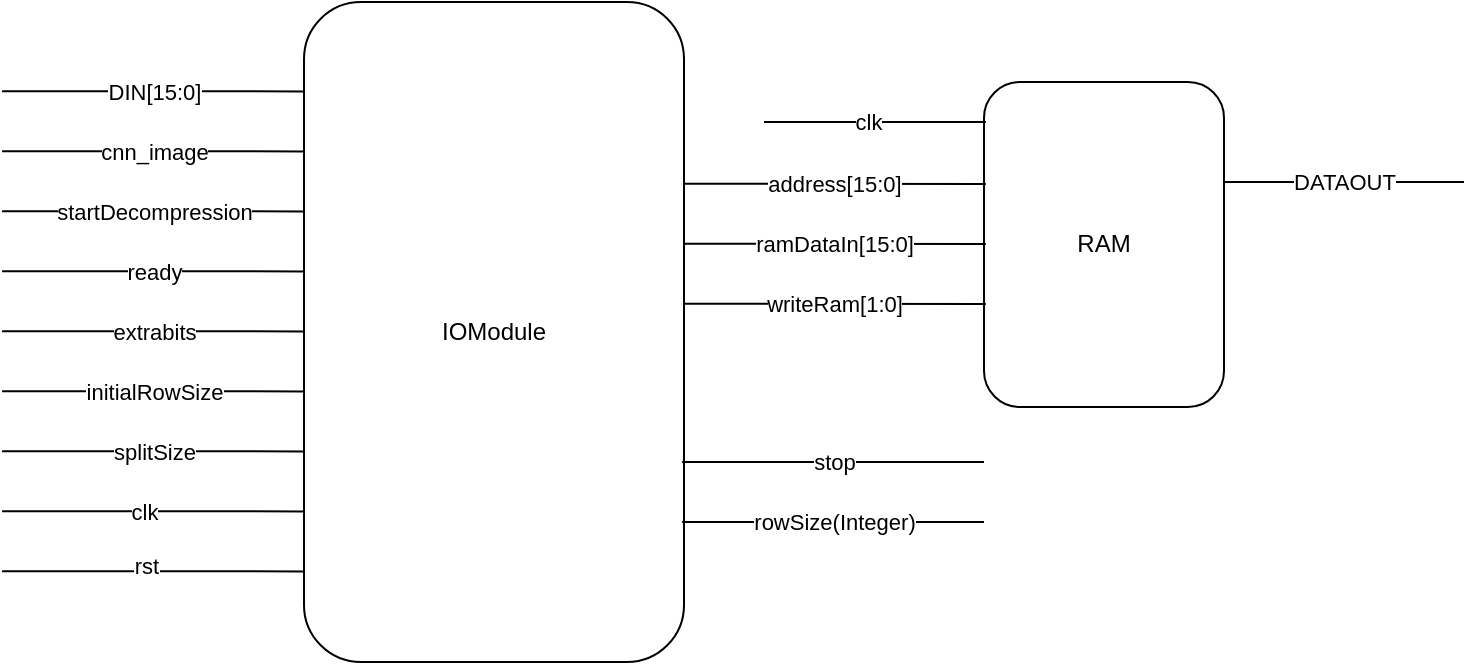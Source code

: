 <mxfile version="14.6.13" type="device"><diagram id="OqiUEYzHsFlWTi8qYa1r" name="Page-1"><mxGraphModel dx="937" dy="563" grid="1" gridSize="10" guides="1" tooltips="1" connect="1" arrows="1" fold="1" page="1" pageScale="1" pageWidth="850" pageHeight="1100" math="0" shadow="0"><root><mxCell id="0"/><mxCell id="1" parent="0"/><mxCell id="42ATv4z22NEi0T-HUt4b-1" value="IOModule" style="rounded=1;whiteSpace=wrap;html=1;" vertex="1" parent="1"><mxGeometry x="200" y="230" width="190" height="330" as="geometry"/></mxCell><mxCell id="42ATv4z22NEi0T-HUt4b-2" value="RAM" style="rounded=1;whiteSpace=wrap;html=1;" vertex="1" parent="1"><mxGeometry x="540" y="270" width="120" height="162.5" as="geometry"/></mxCell><mxCell id="42ATv4z22NEi0T-HUt4b-4" value="startDecompression" style="endArrow=none;html=1;entryX=0.005;entryY=0.091;entryDx=0;entryDy=0;entryPerimeter=0;" edge="1" parent="1"><mxGeometry width="50" height="50" relative="1" as="geometry"><mxPoint x="49.05" y="334.66" as="sourcePoint"/><mxPoint x="200.0" y="334.69" as="targetPoint"/></mxGeometry></mxCell><mxCell id="42ATv4z22NEi0T-HUt4b-5" value="ready" style="endArrow=none;html=1;entryX=0.005;entryY=0.091;entryDx=0;entryDy=0;entryPerimeter=0;" edge="1" parent="1"><mxGeometry width="50" height="50" relative="1" as="geometry"><mxPoint x="49.05" y="364.66" as="sourcePoint"/><mxPoint x="200.0" y="364.69" as="targetPoint"/></mxGeometry></mxCell><mxCell id="42ATv4z22NEi0T-HUt4b-6" value="extrabits" style="endArrow=none;html=1;entryX=0.005;entryY=0.091;entryDx=0;entryDy=0;entryPerimeter=0;" edge="1" parent="1"><mxGeometry width="50" height="50" relative="1" as="geometry"><mxPoint x="49.05" y="394.66" as="sourcePoint"/><mxPoint x="200.0" y="394.69" as="targetPoint"/></mxGeometry></mxCell><mxCell id="42ATv4z22NEi0T-HUt4b-7" value="initialRowSize" style="endArrow=none;html=1;entryX=0.005;entryY=0.091;entryDx=0;entryDy=0;entryPerimeter=0;" edge="1" parent="1"><mxGeometry width="50" height="50" relative="1" as="geometry"><mxPoint x="49.05" y="424.66" as="sourcePoint"/><mxPoint x="200.0" y="424.69" as="targetPoint"/></mxGeometry></mxCell><mxCell id="42ATv4z22NEi0T-HUt4b-9" value="splitSize" style="endArrow=none;html=1;entryX=0.005;entryY=0.091;entryDx=0;entryDy=0;entryPerimeter=0;" edge="1" parent="1"><mxGeometry width="50" height="50" relative="1" as="geometry"><mxPoint x="49.05" y="454.66" as="sourcePoint"/><mxPoint x="200.0" y="454.69" as="targetPoint"/></mxGeometry></mxCell><mxCell id="42ATv4z22NEi0T-HUt4b-10" value="clk" style="endArrow=none;html=1;entryX=0.005;entryY=0.091;entryDx=0;entryDy=0;entryPerimeter=0;" edge="1" parent="1"><mxGeometry x="-0.06" width="50" height="50" relative="1" as="geometry"><mxPoint x="49.05" y="484.66" as="sourcePoint"/><mxPoint x="200.0" y="484.69" as="targetPoint"/><mxPoint as="offset"/></mxGeometry></mxCell><mxCell id="42ATv4z22NEi0T-HUt4b-11" value="" style="endArrow=none;html=1;entryX=0.005;entryY=0.091;entryDx=0;entryDy=0;entryPerimeter=0;" edge="1" parent="1"><mxGeometry width="50" height="50" relative="1" as="geometry"><mxPoint x="49.05" y="514.66" as="sourcePoint"/><mxPoint x="200.0" y="514.69" as="targetPoint"/></mxGeometry></mxCell><mxCell id="42ATv4z22NEi0T-HUt4b-20" value="rst" style="edgeLabel;html=1;align=center;verticalAlign=middle;resizable=0;points=[];" vertex="1" connectable="0" parent="42ATv4z22NEi0T-HUt4b-11"><mxGeometry x="0.382" y="3" relative="1" as="geometry"><mxPoint x="-33" as="offset"/></mxGeometry></mxCell><mxCell id="42ATv4z22NEi0T-HUt4b-12" value="cnn_image" style="endArrow=none;html=1;entryX=0.005;entryY=0.091;entryDx=0;entryDy=0;entryPerimeter=0;" edge="1" parent="1"><mxGeometry width="50" height="50" relative="1" as="geometry"><mxPoint x="49.05" y="304.66" as="sourcePoint"/><mxPoint x="200" y="304.69" as="targetPoint"/></mxGeometry></mxCell><mxCell id="42ATv4z22NEi0T-HUt4b-13" value="DIN[15:0]" style="endArrow=none;html=1;entryX=0.005;entryY=0.091;entryDx=0;entryDy=0;entryPerimeter=0;" edge="1" parent="1"><mxGeometry width="50" height="50" relative="1" as="geometry"><mxPoint x="49.05" y="274.66" as="sourcePoint"/><mxPoint x="200" y="274.69" as="targetPoint"/></mxGeometry></mxCell><mxCell id="42ATv4z22NEi0T-HUt4b-14" value="address[15:0]" style="endArrow=none;html=1;entryX=0.005;entryY=0.091;entryDx=0;entryDy=0;entryPerimeter=0;" edge="1" parent="1"><mxGeometry width="50" height="50" relative="1" as="geometry"><mxPoint x="390.0" y="320.91" as="sourcePoint"/><mxPoint x="540.95" y="320.94" as="targetPoint"/></mxGeometry></mxCell><mxCell id="42ATv4z22NEi0T-HUt4b-15" value="ramDataIn[15:0]" style="endArrow=none;html=1;entryX=0.005;entryY=0.091;entryDx=0;entryDy=0;entryPerimeter=0;" edge="1" parent="1"><mxGeometry width="50" height="50" relative="1" as="geometry"><mxPoint x="390.0" y="350.91" as="sourcePoint"/><mxPoint x="540.95" y="350.94" as="targetPoint"/></mxGeometry></mxCell><mxCell id="42ATv4z22NEi0T-HUt4b-16" value="writeRam[1:0]" style="endArrow=none;html=1;entryX=0.005;entryY=0.091;entryDx=0;entryDy=0;entryPerimeter=0;" edge="1" parent="1"><mxGeometry width="50" height="50" relative="1" as="geometry"><mxPoint x="390.0" y="380.91" as="sourcePoint"/><mxPoint x="540.95" y="380.94" as="targetPoint"/></mxGeometry></mxCell><mxCell id="42ATv4z22NEi0T-HUt4b-17" value="stop" style="endArrow=none;html=1;entryX=0.005;entryY=0.091;entryDx=0;entryDy=0;entryPerimeter=0;" edge="1" parent="1"><mxGeometry width="50" height="50" relative="1" as="geometry"><mxPoint x="389.05" y="460" as="sourcePoint"/><mxPoint x="540" y="460.03" as="targetPoint"/></mxGeometry></mxCell><mxCell id="42ATv4z22NEi0T-HUt4b-18" value="rowSize(Integer)" style="endArrow=none;html=1;entryX=0.005;entryY=0.091;entryDx=0;entryDy=0;entryPerimeter=0;" edge="1" parent="1"><mxGeometry width="50" height="50" relative="1" as="geometry"><mxPoint x="389.05" y="490" as="sourcePoint"/><mxPoint x="540" y="490.03" as="targetPoint"/></mxGeometry></mxCell><mxCell id="42ATv4z22NEi0T-HUt4b-26" value="clk" style="endArrow=none;html=1;entryX=0.005;entryY=0.091;entryDx=0;entryDy=0;entryPerimeter=0;" edge="1" parent="1"><mxGeometry x="-0.06" width="50" height="50" relative="1" as="geometry"><mxPoint x="430" y="290" as="sourcePoint"/><mxPoint x="540.95" y="290.03" as="targetPoint"/><mxPoint as="offset"/></mxGeometry></mxCell><mxCell id="42ATv4z22NEi0T-HUt4b-27" value="DATAOUT" style="endArrow=none;html=1;" edge="1" parent="1"><mxGeometry width="50" height="50" relative="1" as="geometry"><mxPoint x="660" y="320" as="sourcePoint"/><mxPoint x="780" y="320" as="targetPoint"/></mxGeometry></mxCell></root></mxGraphModel></diagram></mxfile>